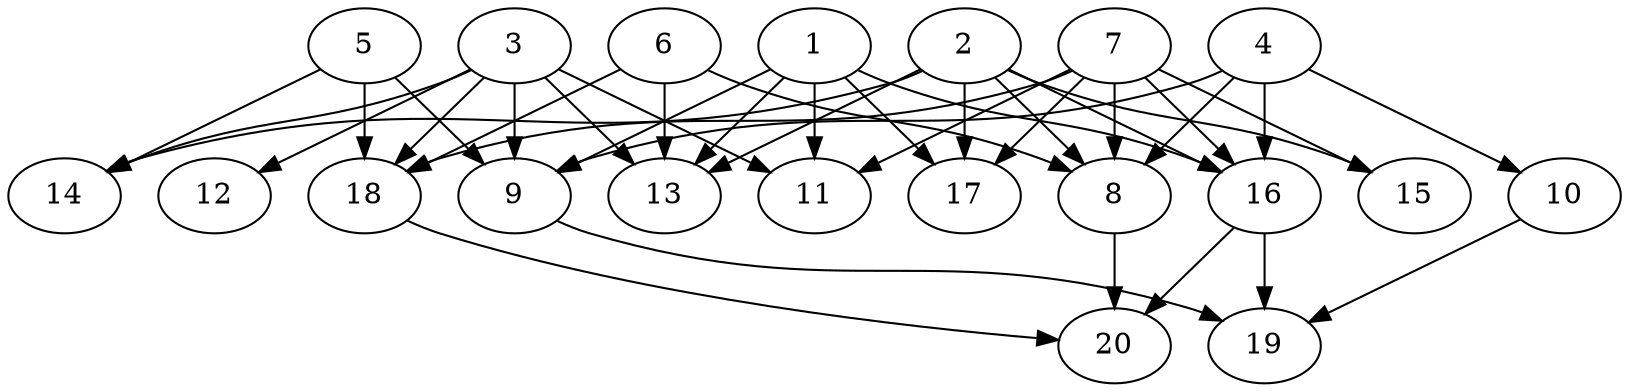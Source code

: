 // DAG automatically generated by daggen at Tue Jul 23 14:25:45 2019
// ./daggen --dot -n 20 --ccr 0.4 --fat 0.7 --regular 0.5 --density 0.6 --mindata 5242880 --maxdata 52428800 
digraph G {
  1 [size="87234560", alpha="0.04", expect_size="34893824"] 
  1 -> 9 [size ="34893824"]
  1 -> 11 [size ="34893824"]
  1 -> 13 [size ="34893824"]
  1 -> 16 [size ="34893824"]
  1 -> 17 [size ="34893824"]
  2 [size="71580160", alpha="0.07", expect_size="28632064"] 
  2 -> 8 [size ="28632064"]
  2 -> 13 [size ="28632064"]
  2 -> 14 [size ="28632064"]
  2 -> 15 [size ="28632064"]
  2 -> 16 [size ="28632064"]
  2 -> 17 [size ="28632064"]
  3 [size="103421440", alpha="0.01", expect_size="41368576"] 
  3 -> 9 [size ="41368576"]
  3 -> 11 [size ="41368576"]
  3 -> 12 [size ="41368576"]
  3 -> 13 [size ="41368576"]
  3 -> 14 [size ="41368576"]
  3 -> 18 [size ="41368576"]
  4 [size="25681920", alpha="0.18", expect_size="10272768"] 
  4 -> 8 [size ="10272768"]
  4 -> 9 [size ="10272768"]
  4 -> 10 [size ="10272768"]
  4 -> 16 [size ="10272768"]
  5 [size="69969920", alpha="0.08", expect_size="27987968"] 
  5 -> 9 [size ="27987968"]
  5 -> 14 [size ="27987968"]
  5 -> 18 [size ="27987968"]
  6 [size="118730240", alpha="0.17", expect_size="47492096"] 
  6 -> 8 [size ="47492096"]
  6 -> 13 [size ="47492096"]
  6 -> 18 [size ="47492096"]
  7 [size="73528320", alpha="0.10", expect_size="29411328"] 
  7 -> 8 [size ="29411328"]
  7 -> 11 [size ="29411328"]
  7 -> 15 [size ="29411328"]
  7 -> 16 [size ="29411328"]
  7 -> 17 [size ="29411328"]
  7 -> 18 [size ="29411328"]
  8 [size="79677440", alpha="0.06", expect_size="31870976"] 
  8 -> 20 [size ="31870976"]
  9 [size="36477440", alpha="0.05", expect_size="14590976"] 
  9 -> 19 [size ="14590976"]
  10 [size="67791360", alpha="0.04", expect_size="27116544"] 
  10 -> 19 [size ="27116544"]
  11 [size="59550720", alpha="0.07", expect_size="23820288"] 
  12 [size="85949440", alpha="0.20", expect_size="34379776"] 
  13 [size="128977920", alpha="0.05", expect_size="51591168"] 
  14 [size="18321920", alpha="0.09", expect_size="7328768"] 
  15 [size="125194240", alpha="0.19", expect_size="50077696"] 
  16 [size="53696000", alpha="0.19", expect_size="21478400"] 
  16 -> 19 [size ="21478400"]
  16 -> 20 [size ="21478400"]
  17 [size="38090240", alpha="0.18", expect_size="15236096"] 
  18 [size="95116800", alpha="0.07", expect_size="38046720"] 
  18 -> 20 [size ="38046720"]
  19 [size="127964160", alpha="0.06", expect_size="51185664"] 
  20 [size="37867520", alpha="0.14", expect_size="15147008"] 
}
